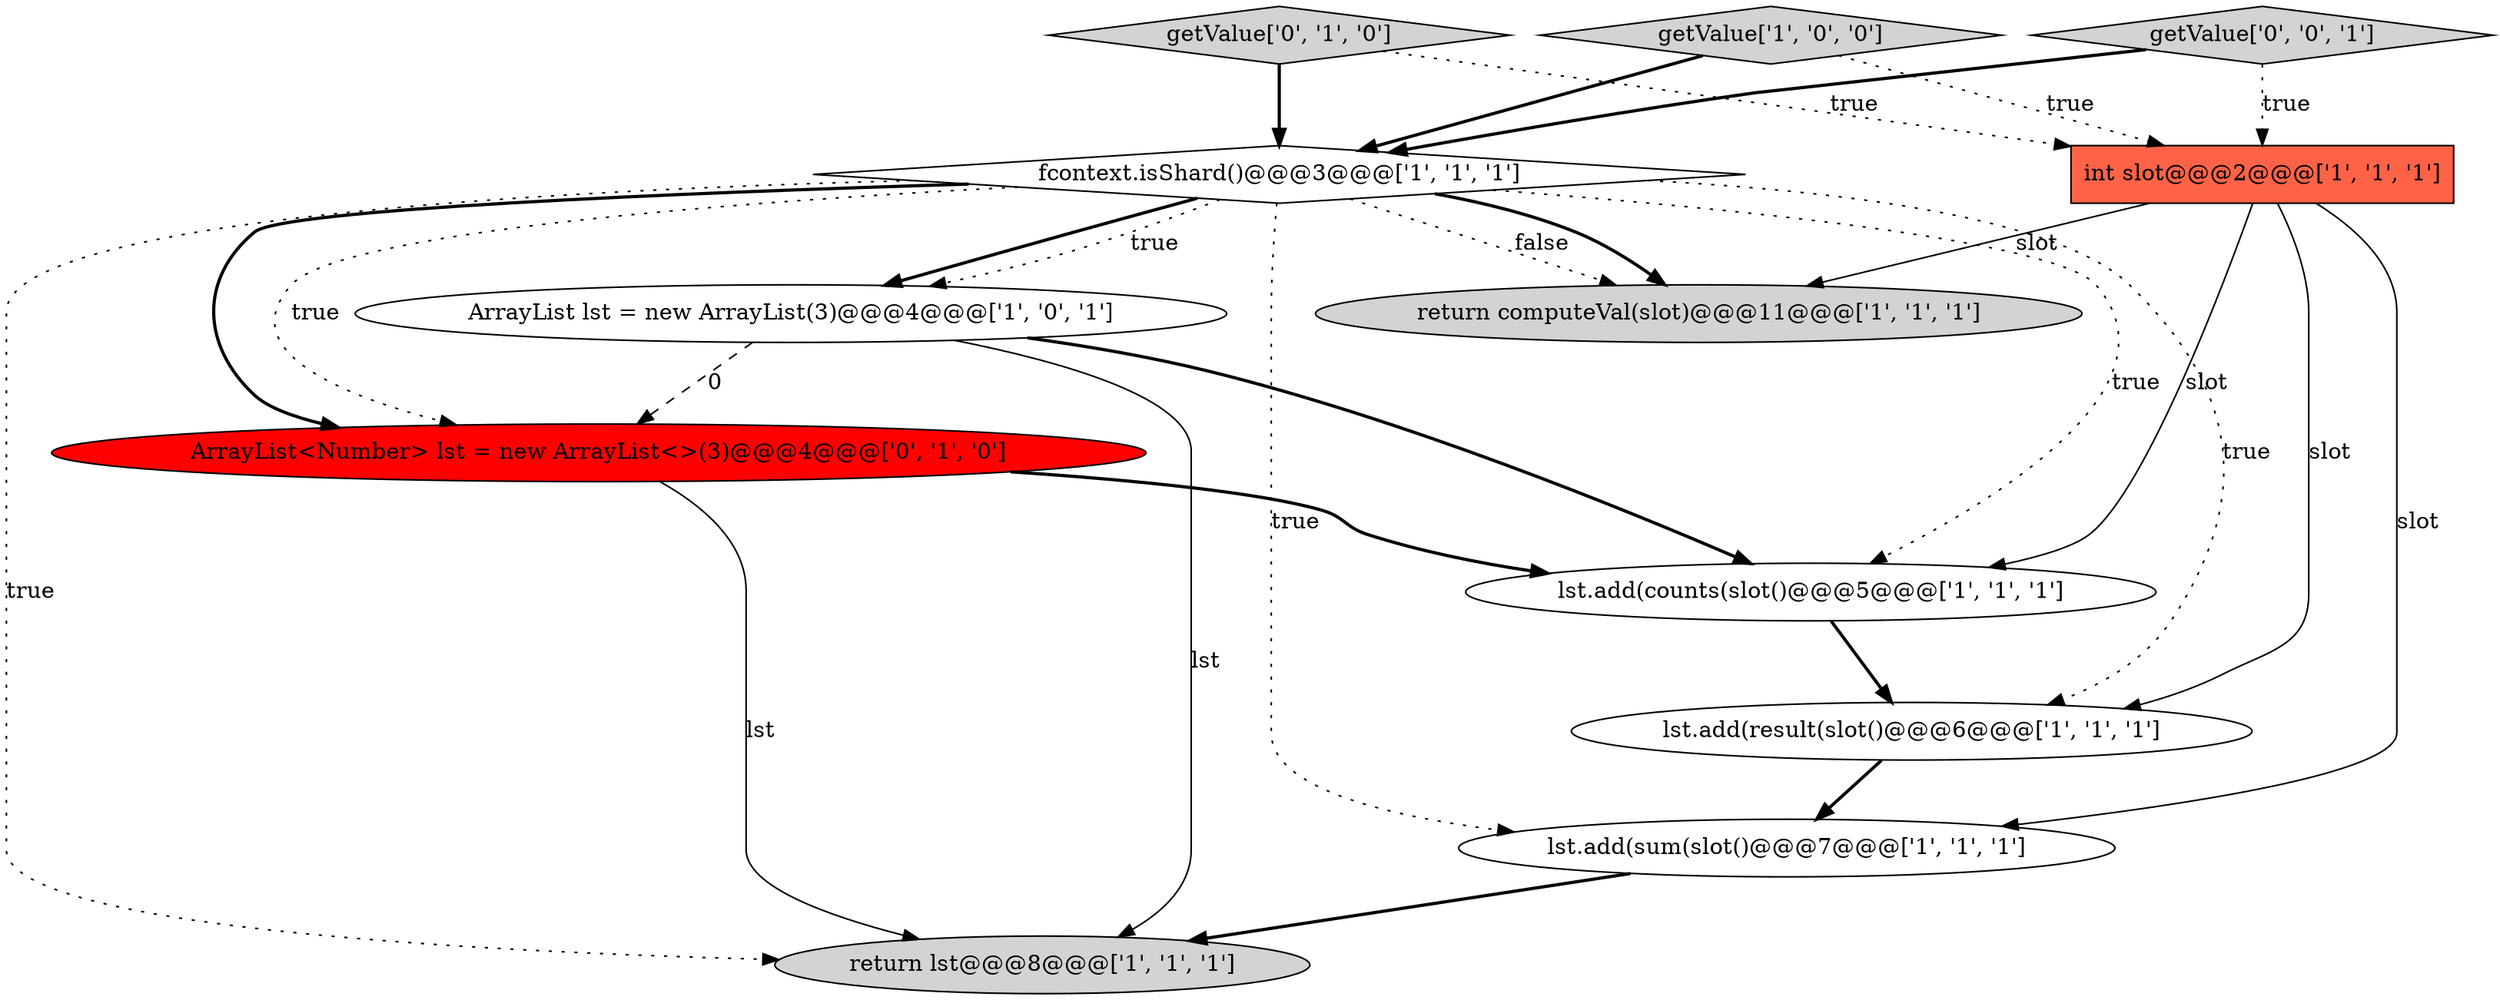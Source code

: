 digraph {
8 [style = filled, label = "return computeVal(slot)@@@11@@@['1', '1', '1']", fillcolor = lightgray, shape = ellipse image = "AAA0AAABBB1BBB"];
7 [style = filled, label = "lst.add(counts(slot()@@@5@@@['1', '1', '1']", fillcolor = white, shape = ellipse image = "AAA0AAABBB1BBB"];
9 [style = filled, label = "getValue['0', '1', '0']", fillcolor = lightgray, shape = diamond image = "AAA0AAABBB2BBB"];
1 [style = filled, label = "lst.add(result(slot()@@@6@@@['1', '1', '1']", fillcolor = white, shape = ellipse image = "AAA0AAABBB1BBB"];
4 [style = filled, label = "fcontext.isShard()@@@3@@@['1', '1', '1']", fillcolor = white, shape = diamond image = "AAA0AAABBB1BBB"];
6 [style = filled, label = "return lst@@@8@@@['1', '1', '1']", fillcolor = lightgray, shape = ellipse image = "AAA0AAABBB1BBB"];
10 [style = filled, label = "ArrayList<Number> lst = new ArrayList<>(3)@@@4@@@['0', '1', '0']", fillcolor = red, shape = ellipse image = "AAA1AAABBB2BBB"];
0 [style = filled, label = "int slot@@@2@@@['1', '1', '1']", fillcolor = tomato, shape = box image = "AAA0AAABBB1BBB"];
11 [style = filled, label = "getValue['0', '0', '1']", fillcolor = lightgray, shape = diamond image = "AAA0AAABBB3BBB"];
2 [style = filled, label = "ArrayList lst = new ArrayList(3)@@@4@@@['1', '0', '1']", fillcolor = white, shape = ellipse image = "AAA0AAABBB1BBB"];
5 [style = filled, label = "lst.add(sum(slot()@@@7@@@['1', '1', '1']", fillcolor = white, shape = ellipse image = "AAA0AAABBB1BBB"];
3 [style = filled, label = "getValue['1', '0', '0']", fillcolor = lightgray, shape = diamond image = "AAA0AAABBB1BBB"];
4->6 [style = dotted, label="true"];
1->5 [style = bold, label=""];
4->10 [style = bold, label=""];
4->5 [style = dotted, label="true"];
9->0 [style = dotted, label="true"];
7->1 [style = bold, label=""];
0->5 [style = solid, label="slot"];
4->1 [style = dotted, label="true"];
4->10 [style = dotted, label="true"];
9->4 [style = bold, label=""];
11->4 [style = bold, label=""];
4->7 [style = dotted, label="true"];
4->2 [style = bold, label=""];
4->8 [style = dotted, label="false"];
3->4 [style = bold, label=""];
10->7 [style = bold, label=""];
2->10 [style = dashed, label="0"];
2->6 [style = solid, label="lst"];
0->7 [style = solid, label="slot"];
10->6 [style = solid, label="lst"];
5->6 [style = bold, label=""];
11->0 [style = dotted, label="true"];
3->0 [style = dotted, label="true"];
4->8 [style = bold, label=""];
2->7 [style = bold, label=""];
0->8 [style = solid, label="slot"];
4->2 [style = dotted, label="true"];
0->1 [style = solid, label="slot"];
}
